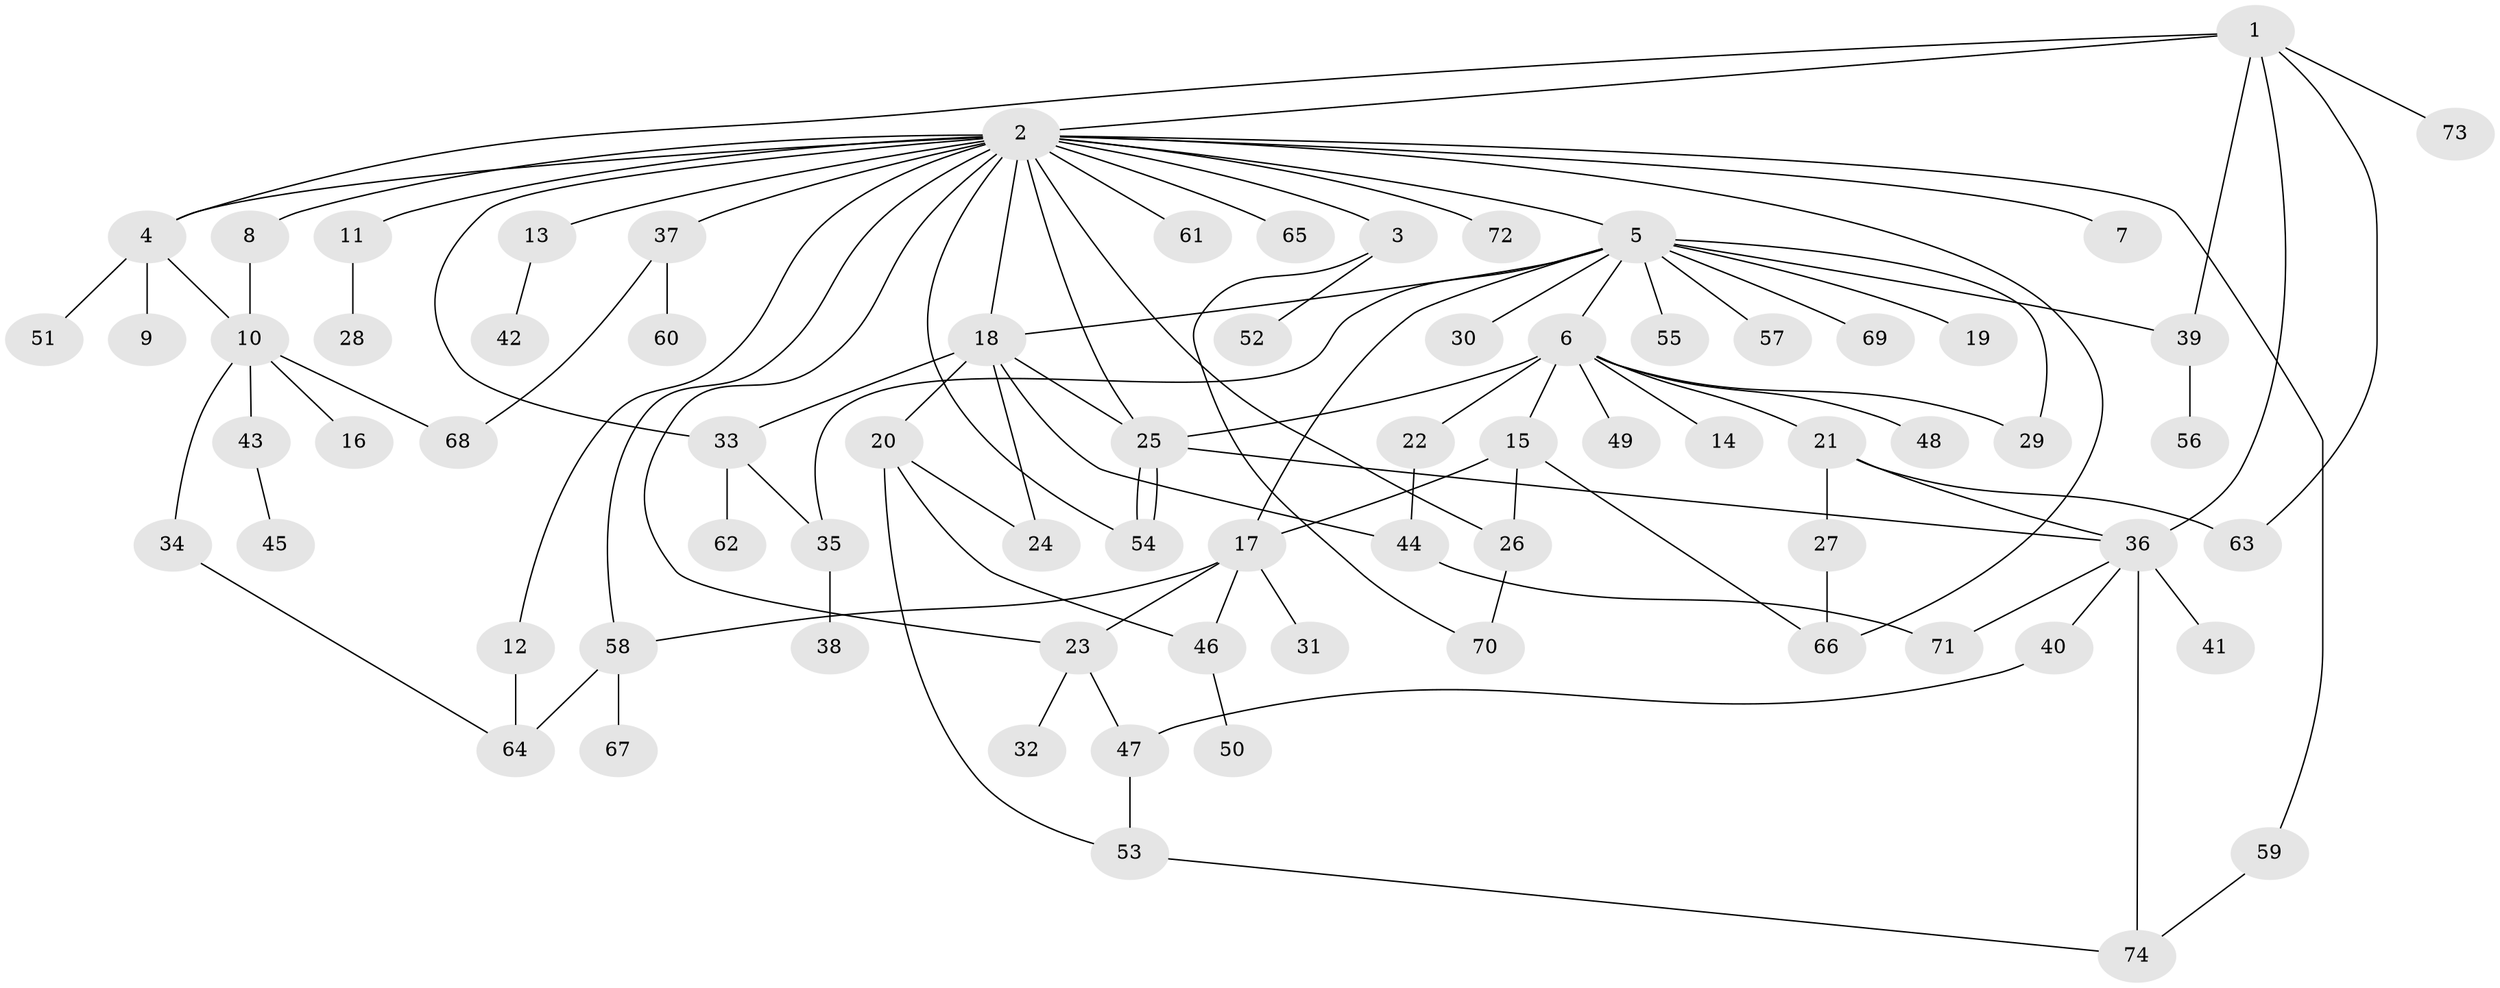 // coarse degree distribution, {15: 0.0196078431372549, 1: 0.5490196078431373, 10: 0.0392156862745098, 2: 0.1568627450980392, 3: 0.13725490196078433, 11: 0.0196078431372549, 6: 0.0196078431372549, 5: 0.0196078431372549, 4: 0.0196078431372549, 8: 0.0196078431372549}
// Generated by graph-tools (version 1.1) at 2025/51/03/04/25 21:51:00]
// undirected, 74 vertices, 105 edges
graph export_dot {
graph [start="1"]
  node [color=gray90,style=filled];
  1;
  2;
  3;
  4;
  5;
  6;
  7;
  8;
  9;
  10;
  11;
  12;
  13;
  14;
  15;
  16;
  17;
  18;
  19;
  20;
  21;
  22;
  23;
  24;
  25;
  26;
  27;
  28;
  29;
  30;
  31;
  32;
  33;
  34;
  35;
  36;
  37;
  38;
  39;
  40;
  41;
  42;
  43;
  44;
  45;
  46;
  47;
  48;
  49;
  50;
  51;
  52;
  53;
  54;
  55;
  56;
  57;
  58;
  59;
  60;
  61;
  62;
  63;
  64;
  65;
  66;
  67;
  68;
  69;
  70;
  71;
  72;
  73;
  74;
  1 -- 2;
  1 -- 4;
  1 -- 36;
  1 -- 39;
  1 -- 63;
  1 -- 73;
  2 -- 3;
  2 -- 4;
  2 -- 5;
  2 -- 7;
  2 -- 8;
  2 -- 11;
  2 -- 12;
  2 -- 13;
  2 -- 18;
  2 -- 23;
  2 -- 25;
  2 -- 26;
  2 -- 33;
  2 -- 37;
  2 -- 54;
  2 -- 58;
  2 -- 59;
  2 -- 61;
  2 -- 65;
  2 -- 66;
  2 -- 72;
  3 -- 52;
  3 -- 70;
  4 -- 9;
  4 -- 10;
  4 -- 51;
  5 -- 6;
  5 -- 17;
  5 -- 18;
  5 -- 19;
  5 -- 29;
  5 -- 30;
  5 -- 35;
  5 -- 39;
  5 -- 55;
  5 -- 57;
  5 -- 69;
  6 -- 14;
  6 -- 15;
  6 -- 21;
  6 -- 22;
  6 -- 25;
  6 -- 29;
  6 -- 48;
  6 -- 49;
  8 -- 10;
  10 -- 16;
  10 -- 34;
  10 -- 43;
  10 -- 68;
  11 -- 28;
  12 -- 64;
  13 -- 42;
  15 -- 17;
  15 -- 26;
  15 -- 66;
  17 -- 23;
  17 -- 31;
  17 -- 46;
  17 -- 58;
  18 -- 20;
  18 -- 24;
  18 -- 25;
  18 -- 33;
  18 -- 44;
  20 -- 24;
  20 -- 46;
  20 -- 53;
  21 -- 27;
  21 -- 36;
  21 -- 63;
  22 -- 44;
  23 -- 32;
  23 -- 47;
  25 -- 36;
  25 -- 54;
  25 -- 54;
  26 -- 70;
  27 -- 66;
  33 -- 35;
  33 -- 62;
  34 -- 64;
  35 -- 38;
  36 -- 40;
  36 -- 41;
  36 -- 71;
  36 -- 74;
  37 -- 60;
  37 -- 68;
  39 -- 56;
  40 -- 47;
  43 -- 45;
  44 -- 71;
  46 -- 50;
  47 -- 53;
  53 -- 74;
  58 -- 64;
  58 -- 67;
  59 -- 74;
}
